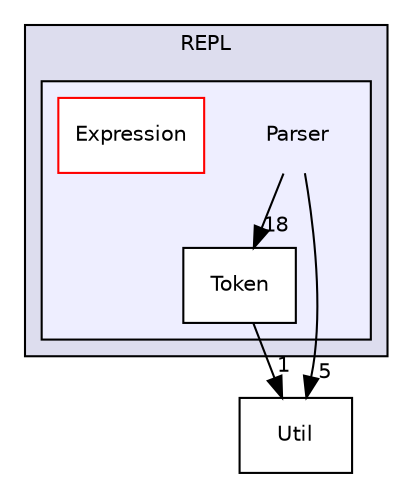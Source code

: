 digraph "src/REPL/Parser" {
  compound=true
  node [ fontsize="10", fontname="Helvetica"];
  edge [ labelfontsize="10", labelfontname="Helvetica"];
  subgraph clusterdir_0d452f529ce23696d4573d28f575566e {
    graph [ bgcolor="#ddddee", pencolor="black", label="REPL" fontname="Helvetica", fontsize="10", URL="dir_0d452f529ce23696d4573d28f575566e.html"]
  subgraph clusterdir_231fcdc1c2f7ecfe77d99c1327d245cc {
    graph [ bgcolor="#eeeeff", pencolor="black", label="" URL="dir_231fcdc1c2f7ecfe77d99c1327d245cc.html"];
    dir_231fcdc1c2f7ecfe77d99c1327d245cc [shape=plaintext label="Parser"];
    dir_842d314f0dec154de6830b9f63be34fe [shape=box label="Expression" color="red" fillcolor="white" style="filled" URL="dir_842d314f0dec154de6830b9f63be34fe.html"];
    dir_fac56b8bd9253a04d04ff2ea8c64c630 [shape=box label="Token" color="black" fillcolor="white" style="filled" URL="dir_fac56b8bd9253a04d04ff2ea8c64c630.html"];
  }
  }
  dir_3e37c3eecdc42aac03248fab5c81cb58 [shape=box label="Util" URL="dir_3e37c3eecdc42aac03248fab5c81cb58.html"];
  dir_fac56b8bd9253a04d04ff2ea8c64c630->dir_3e37c3eecdc42aac03248fab5c81cb58 [headlabel="1", labeldistance=1.5 headhref="dir_000007_000010.html"];
  dir_231fcdc1c2f7ecfe77d99c1327d245cc->dir_fac56b8bd9253a04d04ff2ea8c64c630 [headlabel="18", labeldistance=1.5 headhref="dir_000006_000007.html"];
  dir_231fcdc1c2f7ecfe77d99c1327d245cc->dir_3e37c3eecdc42aac03248fab5c81cb58 [headlabel="5", labeldistance=1.5 headhref="dir_000006_000010.html"];
}
